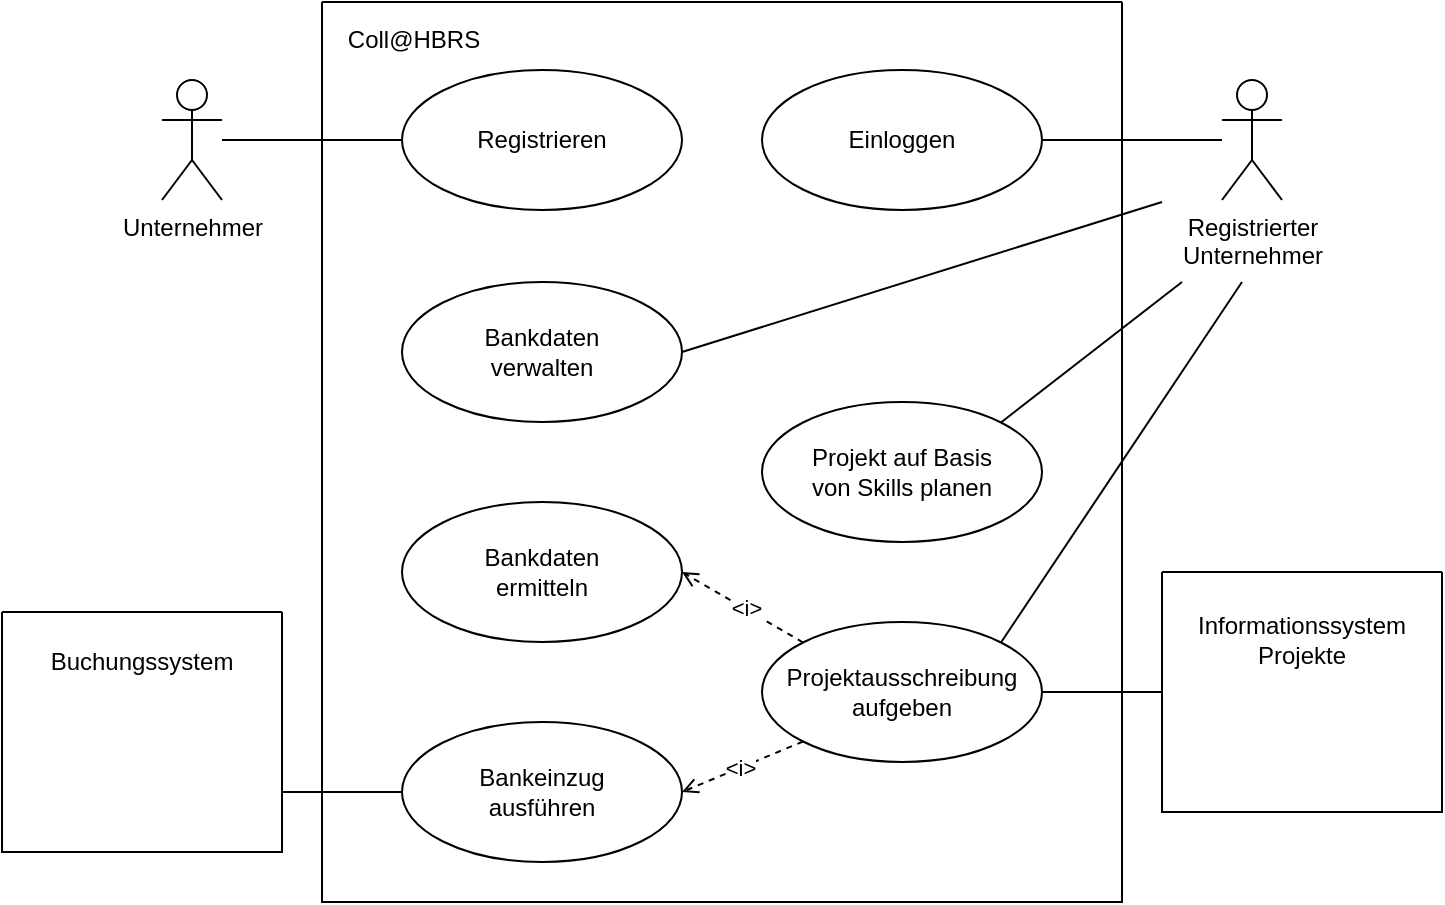 <mxfile version="22.1.5" type="github">
  <diagram name="Seite-1" id="0DVrrCH61ZPT9TPxcILy">
    <mxGraphModel dx="722" dy="415" grid="1" gridSize="10" guides="1" tooltips="1" connect="1" arrows="1" fold="1" page="1" pageScale="1" pageWidth="1169" pageHeight="827" math="0" shadow="0">
      <root>
        <mxCell id="0" />
        <mxCell id="1" parent="0" />
        <mxCell id="xju300cJYV8iOVyrhgCJ-3" value="" style="swimlane;startSize=0;" parent="1" vertex="1">
          <mxGeometry x="200" y="80" width="400" height="450" as="geometry" />
        </mxCell>
        <mxCell id="xju300cJYV8iOVyrhgCJ-40" value="Coll@HBRS" style="text;html=1;strokeColor=none;fillColor=none;align=center;verticalAlign=middle;whiteSpace=wrap;rounded=0;" parent="xju300cJYV8iOVyrhgCJ-3" vertex="1">
          <mxGeometry x="16" y="4" width="60" height="30" as="geometry" />
        </mxCell>
        <mxCell id="xju300cJYV8iOVyrhgCJ-19" style="rounded=0;orthogonalLoop=1;jettySize=auto;html=1;entryX=0;entryY=0.5;entryDx=0;entryDy=0;endArrow=none;endFill=0;" parent="xju300cJYV8iOVyrhgCJ-3" source="xju300cJYV8iOVyrhgCJ-1" target="xju300cJYV8iOVyrhgCJ-4" edge="1">
          <mxGeometry relative="1" as="geometry" />
        </mxCell>
        <mxCell id="xju300cJYV8iOVyrhgCJ-1" value="Unternehmer" style="shape=umlActor;verticalLabelPosition=bottom;verticalAlign=top;html=1;" parent="xju300cJYV8iOVyrhgCJ-3" vertex="1">
          <mxGeometry x="-80" y="39" width="30" height="60" as="geometry" />
        </mxCell>
        <mxCell id="xju300cJYV8iOVyrhgCJ-4" value="Registrieren" style="ellipse;whiteSpace=wrap;html=1;" parent="xju300cJYV8iOVyrhgCJ-3" vertex="1">
          <mxGeometry x="40" y="34" width="140" height="70" as="geometry" />
        </mxCell>
        <mxCell id="xju300cJYV8iOVyrhgCJ-5" value="Einloggen" style="ellipse;whiteSpace=wrap;html=1;" parent="xju300cJYV8iOVyrhgCJ-3" vertex="1">
          <mxGeometry x="220" y="34" width="140" height="70" as="geometry" />
        </mxCell>
        <mxCell id="xju300cJYV8iOVyrhgCJ-7" value="Bankeinzug&lt;br&gt;ausführen" style="ellipse;whiteSpace=wrap;html=1;" parent="xju300cJYV8iOVyrhgCJ-3" vertex="1">
          <mxGeometry x="40" y="360" width="140" height="70" as="geometry" />
        </mxCell>
        <mxCell id="xju300cJYV8iOVyrhgCJ-8" value="Projekt auf Basis&lt;br&gt;von Skills planen" style="ellipse;whiteSpace=wrap;html=1;" parent="xju300cJYV8iOVyrhgCJ-3" vertex="1">
          <mxGeometry x="220" y="200" width="140" height="70" as="geometry" />
        </mxCell>
        <mxCell id="xju300cJYV8iOVyrhgCJ-15" style="rounded=0;orthogonalLoop=1;jettySize=auto;html=1;exitX=0;exitY=1;exitDx=0;exitDy=0;entryX=1;entryY=0.5;entryDx=0;entryDy=0;dashed=1;endArrow=open;endFill=0;" parent="xju300cJYV8iOVyrhgCJ-3" source="xju300cJYV8iOVyrhgCJ-6" target="xju300cJYV8iOVyrhgCJ-7" edge="1">
          <mxGeometry relative="1" as="geometry" />
        </mxCell>
        <mxCell id="xju300cJYV8iOVyrhgCJ-18" value="&amp;lt;i&amp;gt;" style="edgeLabel;html=1;align=center;verticalAlign=middle;resizable=0;points=[];" parent="xju300cJYV8iOVyrhgCJ-15" vertex="1" connectable="0">
          <mxGeometry x="0.015" relative="1" as="geometry">
            <mxPoint x="-1" as="offset" />
          </mxGeometry>
        </mxCell>
        <mxCell id="xju300cJYV8iOVyrhgCJ-9" value="Bankdaten&lt;br&gt;ermitteln" style="ellipse;whiteSpace=wrap;html=1;" parent="xju300cJYV8iOVyrhgCJ-3" vertex="1">
          <mxGeometry x="40" y="250" width="140" height="70" as="geometry" />
        </mxCell>
        <mxCell id="xju300cJYV8iOVyrhgCJ-13" style="orthogonalLoop=1;jettySize=auto;html=1;exitX=0;exitY=0;exitDx=0;exitDy=0;rounded=0;strokeColor=default;dashed=1;entryX=1;entryY=0.5;entryDx=0;entryDy=0;endArrow=open;endFill=0;" parent="xju300cJYV8iOVyrhgCJ-3" source="xju300cJYV8iOVyrhgCJ-6" target="xju300cJYV8iOVyrhgCJ-9" edge="1">
          <mxGeometry relative="1" as="geometry" />
        </mxCell>
        <mxCell id="xju300cJYV8iOVyrhgCJ-16" value="&amp;lt;i&amp;gt;" style="edgeLabel;html=1;align=center;verticalAlign=middle;resizable=0;points=[];" parent="xju300cJYV8iOVyrhgCJ-13" vertex="1" connectable="0">
          <mxGeometry x="-0.037" y="-1" relative="1" as="geometry">
            <mxPoint as="offset" />
          </mxGeometry>
        </mxCell>
        <mxCell id="xju300cJYV8iOVyrhgCJ-6" value="Projektausschreibung&lt;br&gt;aufgeben" style="ellipse;whiteSpace=wrap;html=1;" parent="xju300cJYV8iOVyrhgCJ-3" vertex="1">
          <mxGeometry x="220" y="310" width="140" height="70" as="geometry" />
        </mxCell>
        <mxCell id="xju300cJYV8iOVyrhgCJ-21" style="rounded=0;orthogonalLoop=1;jettySize=auto;html=1;endArrow=none;endFill=0;" parent="xju300cJYV8iOVyrhgCJ-3" source="xju300cJYV8iOVyrhgCJ-10" target="xju300cJYV8iOVyrhgCJ-5" edge="1">
          <mxGeometry relative="1" as="geometry" />
        </mxCell>
        <mxCell id="xju300cJYV8iOVyrhgCJ-10" value="Registrierter&lt;br&gt;Unternehmer" style="shape=umlActor;verticalLabelPosition=bottom;verticalAlign=top;html=1;" parent="xju300cJYV8iOVyrhgCJ-3" vertex="1">
          <mxGeometry x="450" y="39" width="30" height="60" as="geometry" />
        </mxCell>
        <mxCell id="xju300cJYV8iOVyrhgCJ-22" style="rounded=0;orthogonalLoop=1;jettySize=auto;html=1;endArrow=none;endFill=0;entryX=1;entryY=0;entryDx=0;entryDy=0;" parent="xju300cJYV8iOVyrhgCJ-3" target="xju300cJYV8iOVyrhgCJ-8" edge="1">
          <mxGeometry relative="1" as="geometry">
            <mxPoint x="430" y="140" as="sourcePoint" />
            <mxPoint x="354.497" y="203.251" as="targetPoint" />
          </mxGeometry>
        </mxCell>
        <mxCell id="xju300cJYV8iOVyrhgCJ-23" style="rounded=0;orthogonalLoop=1;jettySize=auto;html=1;endArrow=none;endFill=0;entryX=1;entryY=0;entryDx=0;entryDy=0;" parent="xju300cJYV8iOVyrhgCJ-3" target="xju300cJYV8iOVyrhgCJ-6" edge="1">
          <mxGeometry relative="1" as="geometry">
            <mxPoint x="460" y="140" as="sourcePoint" />
            <mxPoint x="340" y="270" as="targetPoint" />
          </mxGeometry>
        </mxCell>
        <mxCell id="xju300cJYV8iOVyrhgCJ-24" value="" style="swimlane;startSize=0;" parent="xju300cJYV8iOVyrhgCJ-3" vertex="1">
          <mxGeometry x="420" y="285" width="140" height="120" as="geometry" />
        </mxCell>
        <mxCell id="xju300cJYV8iOVyrhgCJ-36" value="Informationssystem Projekte" style="text;html=1;strokeColor=none;fillColor=none;align=center;verticalAlign=middle;whiteSpace=wrap;rounded=0;" parent="xju300cJYV8iOVyrhgCJ-24" vertex="1">
          <mxGeometry x="40" y="19" width="60" height="30" as="geometry" />
        </mxCell>
        <mxCell id="xju300cJYV8iOVyrhgCJ-35" value="" style="swimlane;startSize=0;" parent="xju300cJYV8iOVyrhgCJ-3" vertex="1">
          <mxGeometry x="-160" y="305" width="140" height="120" as="geometry" />
        </mxCell>
        <mxCell id="xju300cJYV8iOVyrhgCJ-37" value="Buchungssystem" style="text;html=1;strokeColor=none;fillColor=none;align=center;verticalAlign=middle;whiteSpace=wrap;rounded=0;" parent="xju300cJYV8iOVyrhgCJ-35" vertex="1">
          <mxGeometry x="40" y="10" width="60" height="30" as="geometry" />
        </mxCell>
        <mxCell id="xju300cJYV8iOVyrhgCJ-38" style="rounded=0;orthogonalLoop=1;jettySize=auto;html=1;exitX=0;exitY=0.5;exitDx=0;exitDy=0;entryX=1;entryY=0.75;entryDx=0;entryDy=0;endArrow=none;endFill=0;" parent="xju300cJYV8iOVyrhgCJ-3" source="xju300cJYV8iOVyrhgCJ-7" target="xju300cJYV8iOVyrhgCJ-35" edge="1">
          <mxGeometry relative="1" as="geometry" />
        </mxCell>
        <mxCell id="xju300cJYV8iOVyrhgCJ-44" style="rounded=0;orthogonalLoop=1;jettySize=auto;html=1;exitX=1;exitY=0.5;exitDx=0;exitDy=0;entryX=0;entryY=0.5;entryDx=0;entryDy=0;endArrow=none;endFill=0;" parent="xju300cJYV8iOVyrhgCJ-3" source="xju300cJYV8iOVyrhgCJ-6" target="xju300cJYV8iOVyrhgCJ-24" edge="1">
          <mxGeometry relative="1" as="geometry" />
        </mxCell>
        <mxCell id="Qi5W4oSuKtjSDgMZflnW-1" value="Bankdaten&lt;br&gt;verwalten" style="ellipse;whiteSpace=wrap;html=1;" vertex="1" parent="xju300cJYV8iOVyrhgCJ-3">
          <mxGeometry x="40" y="140" width="140" height="70" as="geometry" />
        </mxCell>
        <mxCell id="Qi5W4oSuKtjSDgMZflnW-2" style="rounded=0;orthogonalLoop=1;jettySize=auto;html=1;endArrow=none;endFill=0;entryX=1;entryY=0.5;entryDx=0;entryDy=0;" edge="1" parent="xju300cJYV8iOVyrhgCJ-3" target="Qi5W4oSuKtjSDgMZflnW-1">
          <mxGeometry relative="1" as="geometry">
            <mxPoint x="420" y="100" as="sourcePoint" />
            <mxPoint x="350" y="220" as="targetPoint" />
          </mxGeometry>
        </mxCell>
      </root>
    </mxGraphModel>
  </diagram>
</mxfile>
